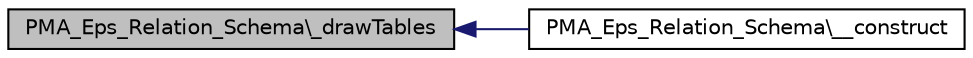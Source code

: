 digraph G
{
  edge [fontname="Helvetica",fontsize="10",labelfontname="Helvetica",labelfontsize="10"];
  node [fontname="Helvetica",fontsize="10",shape=record];
  rankdir="LR";
  Node1 [label="PMA_Eps_Relation_Schema\\_drawTables",height=0.2,width=0.4,color="black", fillcolor="grey75", style="filled" fontcolor="black"];
  Node1 -> Node2 [dir="back",color="midnightblue",fontsize="10",style="solid",fontname="Helvetica"];
  Node2 [label="PMA_Eps_Relation_Schema\\__construct",height=0.2,width=0.4,color="black", fillcolor="white", style="filled",URL="$classPMA__Eps__Relation__Schema.html#a29c16e4a59c0d2a188994222d6ea04f4",tooltip="The &quot;PMA_EPS_Relation_Schema&quot; constructor."];
}
